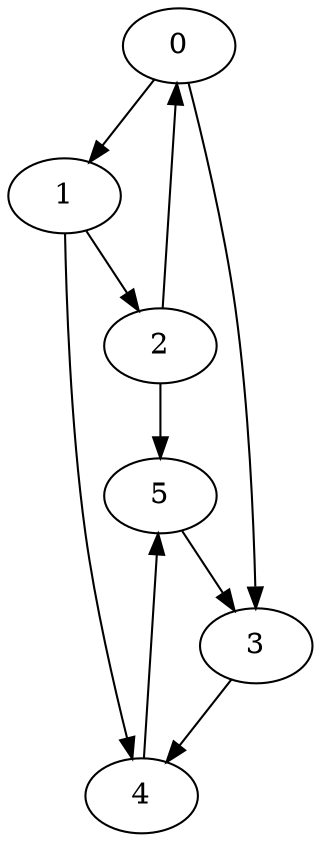 digraph {
    0;
    1;
    2;
    3;
    4;
    5;
    0 -> 3;
    0 -> 1;
    1 -> 4;
    1 -> 2;
    2 -> 5;
    2 -> 0;
    3 -> 4;
    4 -> 5;
    5 -> 3;
}